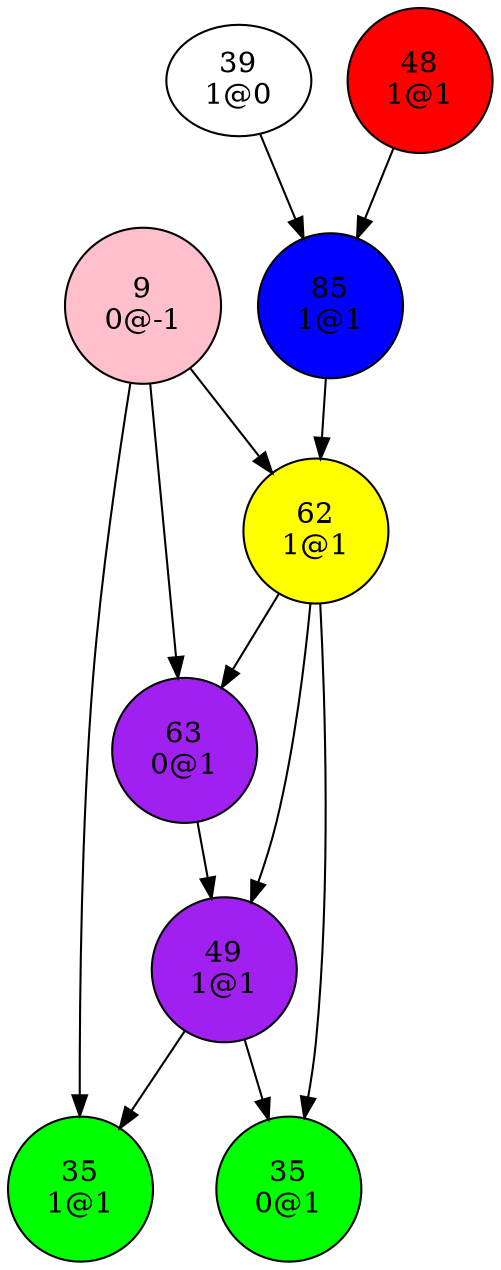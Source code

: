 digraph {
"9
0@-1"->"35
1@1";
"9
0@-1"->"62
1@1";
"9
0@-1"->"63
0@1";
"35
0@1";
"35
1@1";
"39
1@0"->"85
1@1";
"48
1@1"->"85
1@1";
"49
1@1"->"35
0@1";
"49
1@1"->"35
1@1";
"62
1@1"->"35
0@1";
"62
1@1"->"49
1@1";
"62
1@1"->"63
0@1";
"63
0@1"->"49
1@1";
"85
1@1"->"62
1@1";
"9
0@-1"[shape=circle, style=filled, fillcolor=pink];
"35
0@1"[shape=circle, style=filled, fillcolor=green];
"35
1@1"[shape=circle, style=filled, fillcolor=green];
"48
1@1"[shape=circle, style=filled, fillcolor=red];
"49
1@1"[shape=circle, style=filled, fillcolor=purple];
"62
1@1"[shape=circle, style=filled, fillcolor=yellow];
"63
0@1"[shape=circle, style=filled, fillcolor=purple];
"85
1@1"[shape=circle, style=filled, fillcolor=blue];
}